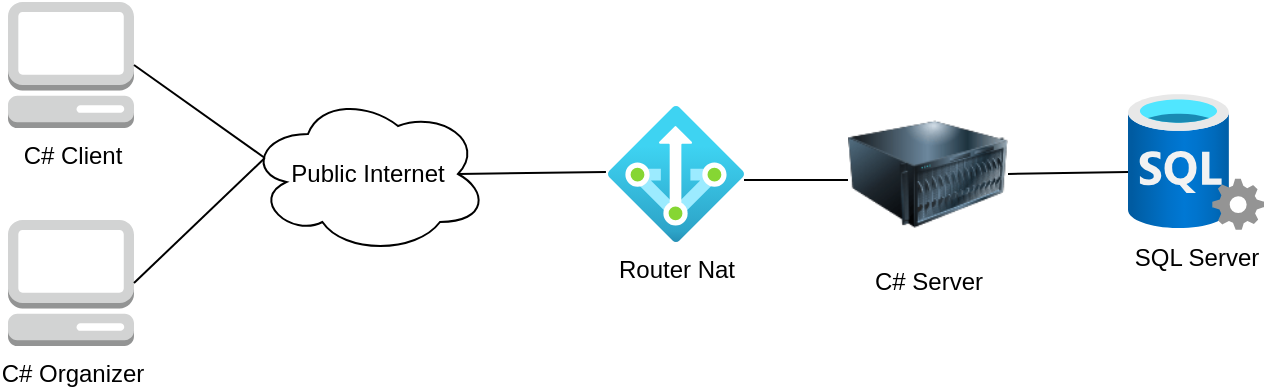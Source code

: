 <mxfile version="21.1.2" type="device">
  <diagram name="Page-1" id="GJFbFbCdzpcTx4xRPd26">
    <mxGraphModel dx="1434" dy="884" grid="1" gridSize="10" guides="1" tooltips="1" connect="1" arrows="1" fold="1" page="1" pageScale="1" pageWidth="850" pageHeight="1100" math="0" shadow="0">
      <root>
        <mxCell id="0" />
        <mxCell id="1" parent="0" />
        <mxCell id="Nz4FOEHEcsnIwKSQ9U7X-1" value="SQL Server" style="image;aspect=fixed;html=1;points=[];align=center;fontSize=12;image=img/lib/azure2/databases/SQL_Server.svg;" vertex="1" parent="1">
          <mxGeometry x="970" y="456" width="68" height="68" as="geometry" />
        </mxCell>
        <mxCell id="Nz4FOEHEcsnIwKSQ9U7X-2" value="C# Server" style="image;html=1;image=img/lib/clip_art/computers/Server_128x128.png" vertex="1" parent="1">
          <mxGeometry x="830" y="456" width="80" height="80" as="geometry" />
        </mxCell>
        <mxCell id="Nz4FOEHEcsnIwKSQ9U7X-4" value="C# Client" style="outlineConnect=0;dashed=0;verticalLabelPosition=bottom;verticalAlign=top;align=center;html=1;shape=mxgraph.aws3.management_console;fillColor=#D2D3D3;gradientColor=none;" vertex="1" parent="1">
          <mxGeometry x="410" y="410" width="63" height="63" as="geometry" />
        </mxCell>
        <mxCell id="Nz4FOEHEcsnIwKSQ9U7X-5" value="C# Organizer" style="outlineConnect=0;dashed=0;verticalLabelPosition=bottom;verticalAlign=top;align=center;html=1;shape=mxgraph.aws3.management_console;fillColor=#D2D3D3;gradientColor=none;" vertex="1" parent="1">
          <mxGeometry x="410" y="519" width="63" height="63" as="geometry" />
        </mxCell>
        <mxCell id="Nz4FOEHEcsnIwKSQ9U7X-9" value="Public Internet" style="ellipse;shape=cloud;whiteSpace=wrap;html=1;" vertex="1" parent="1">
          <mxGeometry x="530" y="456" width="120" height="80" as="geometry" />
        </mxCell>
        <mxCell id="Nz4FOEHEcsnIwKSQ9U7X-14" value="" style="endArrow=none;html=1;rounded=0;exitX=0;exitY=0.574;exitDx=0;exitDy=0;exitPerimeter=0;entryX=1;entryY=0.5;entryDx=0;entryDy=0;" edge="1" parent="1" source="Nz4FOEHEcsnIwKSQ9U7X-1" target="Nz4FOEHEcsnIwKSQ9U7X-2">
          <mxGeometry width="50" height="50" relative="1" as="geometry">
            <mxPoint x="570" y="480" as="sourcePoint" />
            <mxPoint x="620" y="430" as="targetPoint" />
          </mxGeometry>
        </mxCell>
        <mxCell id="Nz4FOEHEcsnIwKSQ9U7X-20" value="" style="endArrow=none;html=1;rounded=0;entryX=0.07;entryY=0.4;entryDx=0;entryDy=0;entryPerimeter=0;exitX=1;exitY=0.5;exitDx=0;exitDy=0;exitPerimeter=0;" edge="1" parent="1" source="Nz4FOEHEcsnIwKSQ9U7X-4" target="Nz4FOEHEcsnIwKSQ9U7X-9">
          <mxGeometry width="50" height="50" relative="1" as="geometry">
            <mxPoint x="570" y="480" as="sourcePoint" />
            <mxPoint x="620" y="430" as="targetPoint" />
          </mxGeometry>
        </mxCell>
        <mxCell id="Nz4FOEHEcsnIwKSQ9U7X-21" value="" style="endArrow=none;html=1;rounded=0;exitX=1;exitY=0.5;exitDx=0;exitDy=0;exitPerimeter=0;entryX=0.07;entryY=0.4;entryDx=0;entryDy=0;entryPerimeter=0;" edge="1" parent="1" source="Nz4FOEHEcsnIwKSQ9U7X-5" target="Nz4FOEHEcsnIwKSQ9U7X-9">
          <mxGeometry width="50" height="50" relative="1" as="geometry">
            <mxPoint x="570" y="480" as="sourcePoint" />
            <mxPoint x="620" y="430" as="targetPoint" />
          </mxGeometry>
        </mxCell>
        <mxCell id="Nz4FOEHEcsnIwKSQ9U7X-24" value="Router Nat" style="image;aspect=fixed;html=1;points=[];align=center;fontSize=12;image=img/lib/azure2/networking/NAT.svg;" vertex="1" parent="1">
          <mxGeometry x="710" y="462" width="68" height="68" as="geometry" />
        </mxCell>
        <mxCell id="Nz4FOEHEcsnIwKSQ9U7X-27" value="" style="endArrow=none;html=1;rounded=0;exitX=1;exitY=0.544;exitDx=0;exitDy=0;exitPerimeter=0;" edge="1" parent="1" source="Nz4FOEHEcsnIwKSQ9U7X-24">
          <mxGeometry width="50" height="50" relative="1" as="geometry">
            <mxPoint x="760" y="520" as="sourcePoint" />
            <mxPoint x="830" y="499" as="targetPoint" />
          </mxGeometry>
        </mxCell>
        <mxCell id="Nz4FOEHEcsnIwKSQ9U7X-28" value="" style="endArrow=none;html=1;rounded=0;exitX=0.875;exitY=0.5;exitDx=0;exitDy=0;exitPerimeter=0;entryX=-0.015;entryY=0.485;entryDx=0;entryDy=0;entryPerimeter=0;" edge="1" parent="1" source="Nz4FOEHEcsnIwKSQ9U7X-9" target="Nz4FOEHEcsnIwKSQ9U7X-24">
          <mxGeometry width="50" height="50" relative="1" as="geometry">
            <mxPoint x="570" y="480" as="sourcePoint" />
            <mxPoint x="620" y="430" as="targetPoint" />
          </mxGeometry>
        </mxCell>
      </root>
    </mxGraphModel>
  </diagram>
</mxfile>
